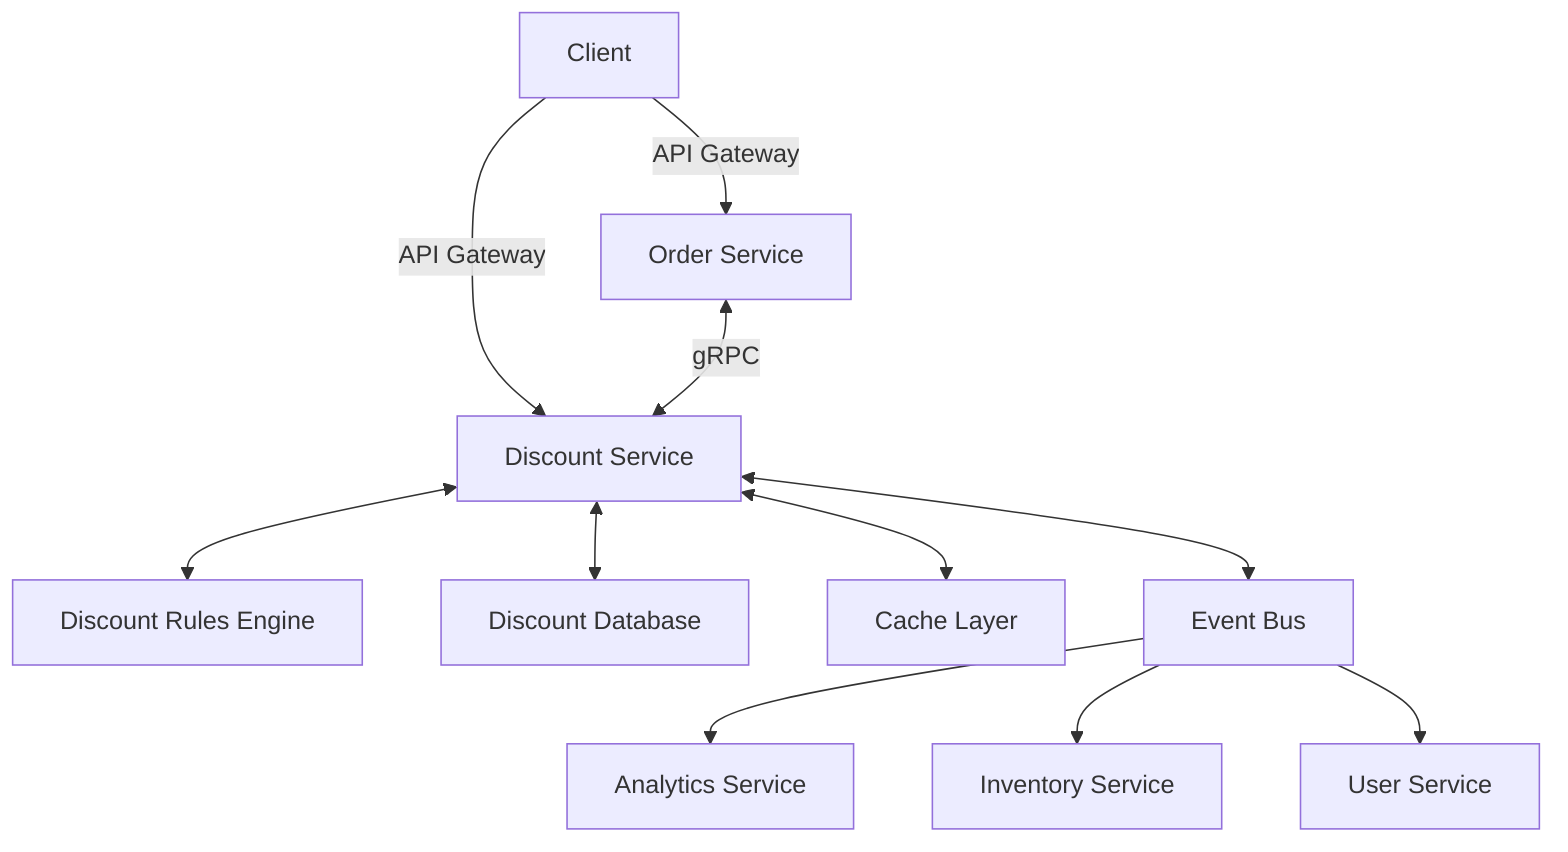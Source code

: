 graph TD
    A[Client] -->|API Gateway| B[Order Service]
    A -->|API Gateway| C[Discount Service]
    B <-->|gRPC| C
    C <--> D[Discount Rules Engine]
    C <--> E[Discount Database]
    C <--> F[Cache Layer]
    C <--> G[Event Bus]
    G --> H[Analytics Service]
    G --> I[Inventory Service]
    G --> J[User Service]